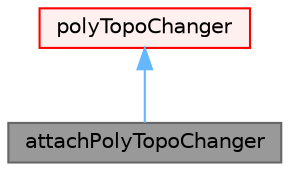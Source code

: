 digraph "attachPolyTopoChanger"
{
 // LATEX_PDF_SIZE
  bgcolor="transparent";
  edge [fontname=Helvetica,fontsize=10,labelfontname=Helvetica,labelfontsize=10];
  node [fontname=Helvetica,fontsize=10,shape=box,height=0.2,width=0.4];
  Node1 [id="Node000001",label="attachPolyTopoChanger",height=0.2,width=0.4,color="gray40", fillcolor="grey60", style="filled", fontcolor="black",tooltip="This class is derived from polyMesh and serves as a tool for statically connecting pieces of a mesh b..."];
  Node2 -> Node1 [id="edge1_Node000001_Node000002",dir="back",color="steelblue1",style="solid",tooltip=" "];
  Node2 [id="Node000002",label="polyTopoChanger",height=0.2,width=0.4,color="red", fillcolor="#FFF0F0", style="filled",URL="$classFoam_1_1polyTopoChanger.html",tooltip="List of mesh modifiers defining the mesh dynamics."];
}
